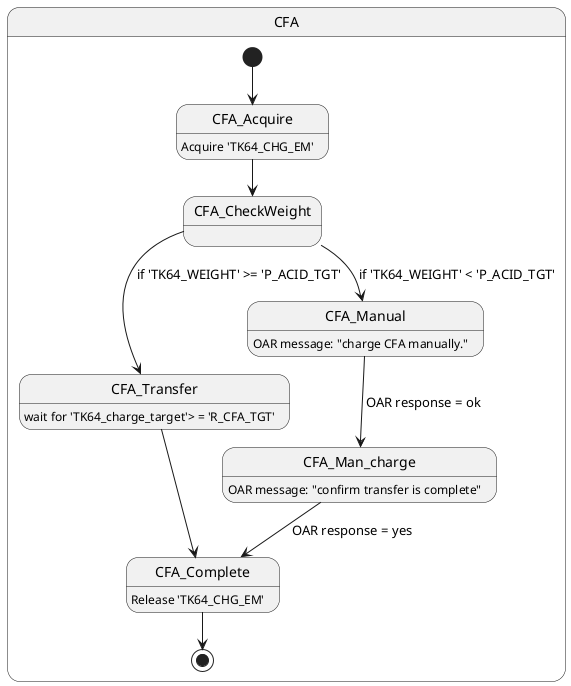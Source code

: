 @startuml
state CFA{
[*] --> CFA_Acquire
CFA_Acquire: Acquire 'TK64_CHG_EM'

CFA_Acquire --> CFA_CheckWeight
CFA_CheckWeight --> CFA_Transfer: if 'TK64_WEIGHT' >= 'P_ACID_TGT'
CFA_Transfer: wait for 'TK64_charge_target'> = 'R_CFA_TGT'
CFA_Transfer --> CFA_Complete

CFA_CheckWeight --> CFA_Manual: if 'TK64_WEIGHT' < 'P_ACID_TGT'
CFA_Manual: OAR message: "charge CFA manually."

CFA_Manual --> CFA_Man_charge: OAR response = ok
CFA_Man_charge: OAR message: "confirm transfer is complete"
CFA_Man_charge --> CFA_Complete: OAR response = yes

CFA_Complete: Release 'TK64_CHG_EM'

CFA_Complete --> [*]
}
@enduml